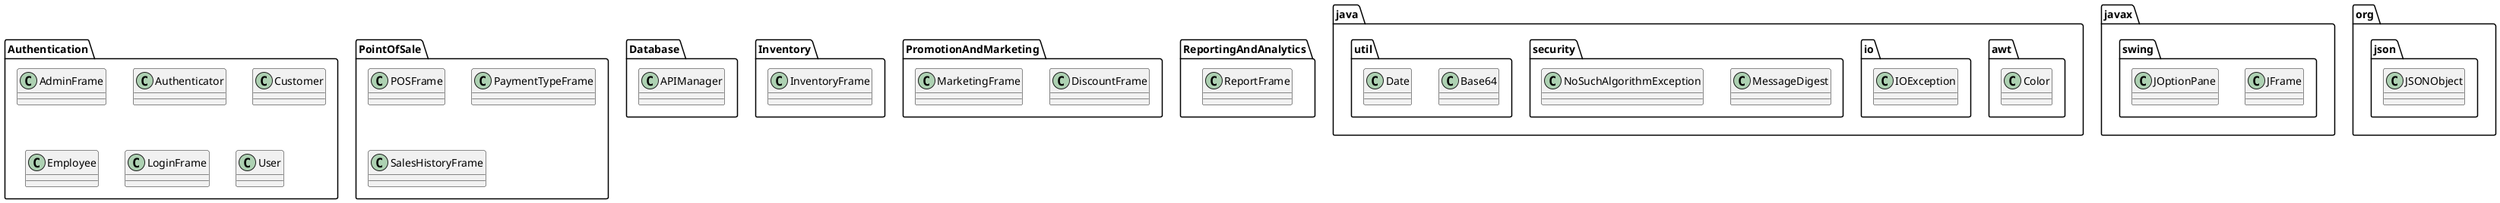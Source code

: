 @startuml
class Authentication.AdminFrame
class Authentication.Authenticator
class Authentication.Customer
class Authentication.Employee
class Authentication.LoginFrame
class Authentication.User
class Database.APIManager
class Inventory.InventoryFrame
class PointOfSale.POSFrame
class PointOfSale.PaymentTypeFrame
class PointOfSale.SalesHistoryFrame
class PromotionAndMarketing.DiscountFrame
class PromotionAndMarketing.MarketingFrame
class ReportingAndAnalytics.ReportFrame
class java.awt.Color
class java.io.IOException
class java.security.MessageDigest
class java.security.NoSuchAlgorithmException
class java.util.Base64
class java.util.Date
class javax.swing.JFrame
class javax.swing.JOptionPane
class org.json.JSONObject
@enduml